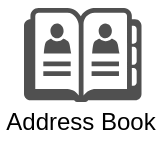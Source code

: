 <mxfile version="14.6.13" type="device"><diagram id="2SGJ6TSVD5M8g4NMaDvz" name="Seite-1"><mxGraphModel dx="1086" dy="2135" grid="1" gridSize="10" guides="1" tooltips="1" connect="1" arrows="1" fold="1" page="1" pageScale="1" pageWidth="827" pageHeight="1169" math="0" shadow="0"><root><mxCell id="0"/><mxCell id="1" parent="0"/><mxCell id="uDITWJLE4YbdNDiHuWNA-1" value="" style="group" vertex="1" connectable="0" parent="1"><mxGeometry x="40" y="-1120" width="81" height="71.0" as="geometry"/></mxCell><mxCell id="uDITWJLE4YbdNDiHuWNA-2" value="Address Book" style="text;html=1;strokeColor=none;fillColor=none;align=center;verticalAlign=middle;whiteSpace=wrap;rounded=0;" vertex="1" parent="uDITWJLE4YbdNDiHuWNA-1"><mxGeometry y="51.0" width="81" height="20" as="geometry"/></mxCell><mxCell id="uDITWJLE4YbdNDiHuWNA-3" value="" style="pointerEvents=1;shadow=0;dashed=0;html=1;strokeColor=none;fillColor=#505050;labelPosition=center;verticalLabelPosition=bottom;verticalAlign=top;outlineConnect=0;align=center;shape=mxgraph.office.concepts.address_book;aspect=fixed;" vertex="1" parent="uDITWJLE4YbdNDiHuWNA-1"><mxGeometry x="12" y="4.0" width="58.75" height="47" as="geometry"/></mxCell></root></mxGraphModel></diagram></mxfile>